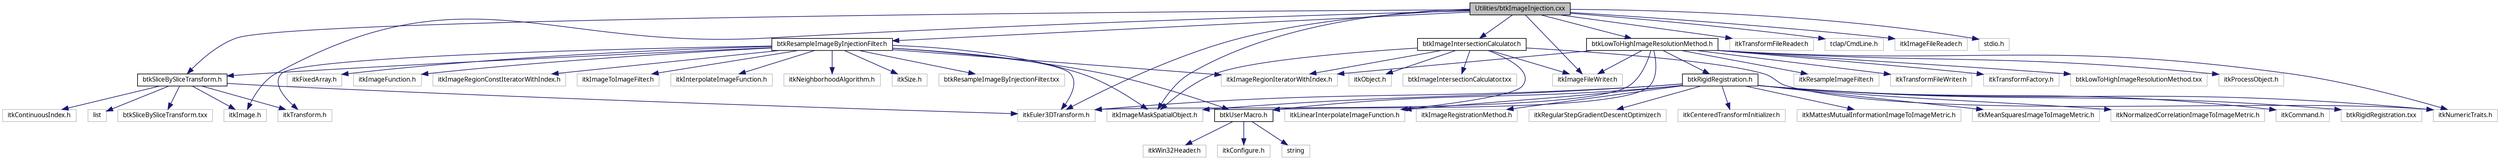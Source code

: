 digraph G
{
  edge [fontname="FreeSans.ttf",fontsize="10",labelfontname="FreeSans.ttf",labelfontsize="10"];
  node [fontname="FreeSans.ttf",fontsize="10",shape=record];
  Node1 [label="Utilities/btkImageInjection.cxx",height=0.2,width=0.4,color="black", fillcolor="grey75", style="filled" fontcolor="black"];
  Node1 -> Node2 [color="midnightblue",fontsize="10",style="solid",fontname="FreeSans.ttf"];
  Node2 [label="btkLowToHighImageResolutionMethod.h",height=0.2,width=0.4,color="black", fillcolor="white", style="filled",URL="$btk_low_to_high_image_resolution_method_8h.html"];
  Node2 -> Node3 [color="midnightblue",fontsize="10",style="solid",fontname="FreeSans.ttf"];
  Node3 [label="itkProcessObject.h",height=0.2,width=0.4,color="grey75", fillcolor="white", style="filled"];
  Node2 -> Node4 [color="midnightblue",fontsize="10",style="solid",fontname="FreeSans.ttf"];
  Node4 [label="itkEuler3DTransform.h",height=0.2,width=0.4,color="grey75", fillcolor="white", style="filled"];
  Node2 -> Node5 [color="midnightblue",fontsize="10",style="solid",fontname="FreeSans.ttf"];
  Node5 [label="itkResampleImageFilter.h",height=0.2,width=0.4,color="grey75", fillcolor="white", style="filled"];
  Node2 -> Node6 [color="midnightblue",fontsize="10",style="solid",fontname="FreeSans.ttf"];
  Node6 [label="itkImageRegionIteratorWithIndex.h",height=0.2,width=0.4,color="grey75", fillcolor="white", style="filled"];
  Node2 -> Node7 [color="midnightblue",fontsize="10",style="solid",fontname="FreeSans.ttf"];
  Node7 [label="btkRigidRegistration.h",height=0.2,width=0.4,color="black", fillcolor="white", style="filled",URL="$btk_rigid_registration_8h.html"];
  Node7 -> Node8 [color="midnightblue",fontsize="10",style="solid",fontname="FreeSans.ttf"];
  Node8 [label="itkImageRegistrationMethod.h",height=0.2,width=0.4,color="grey75", fillcolor="white", style="filled"];
  Node7 -> Node9 [color="midnightblue",fontsize="10",style="solid",fontname="FreeSans.ttf"];
  Node9 [label="itkRegularStepGradientDescentOptimizer.h",height=0.2,width=0.4,color="grey75", fillcolor="white", style="filled"];
  Node7 -> Node10 [color="midnightblue",fontsize="10",style="solid",fontname="FreeSans.ttf"];
  Node10 [label="itkLinearInterpolateImageFunction.h",height=0.2,width=0.4,color="grey75", fillcolor="white", style="filled"];
  Node7 -> Node4 [color="midnightblue",fontsize="10",style="solid",fontname="FreeSans.ttf"];
  Node7 -> Node11 [color="midnightblue",fontsize="10",style="solid",fontname="FreeSans.ttf"];
  Node11 [label="itkCenteredTransformInitializer.h",height=0.2,width=0.4,color="grey75", fillcolor="white", style="filled"];
  Node7 -> Node12 [color="midnightblue",fontsize="10",style="solid",fontname="FreeSans.ttf"];
  Node12 [label="itkImageMaskSpatialObject.h",height=0.2,width=0.4,color="grey75", fillcolor="white", style="filled"];
  Node7 -> Node13 [color="midnightblue",fontsize="10",style="solid",fontname="FreeSans.ttf"];
  Node13 [label="itkMattesMutualInformationImageToImageMetric.h",height=0.2,width=0.4,color="grey75", fillcolor="white", style="filled"];
  Node7 -> Node14 [color="midnightblue",fontsize="10",style="solid",fontname="FreeSans.ttf"];
  Node14 [label="itkMeanSquaresImageToImageMetric.h",height=0.2,width=0.4,color="grey75", fillcolor="white", style="filled"];
  Node7 -> Node15 [color="midnightblue",fontsize="10",style="solid",fontname="FreeSans.ttf"];
  Node15 [label="itkNormalizedCorrelationImageToImageMetric.h",height=0.2,width=0.4,color="grey75", fillcolor="white", style="filled"];
  Node7 -> Node16 [color="midnightblue",fontsize="10",style="solid",fontname="FreeSans.ttf"];
  Node16 [label="itkNumericTraits.h",height=0.2,width=0.4,color="grey75", fillcolor="white", style="filled"];
  Node7 -> Node17 [color="midnightblue",fontsize="10",style="solid",fontname="FreeSans.ttf"];
  Node17 [label="btkUserMacro.h",height=0.2,width=0.4,color="black", fillcolor="white", style="filled",URL="$btk_user_macro_8h.html"];
  Node17 -> Node18 [color="midnightblue",fontsize="10",style="solid",fontname="FreeSans.ttf"];
  Node18 [label="itkWin32Header.h",height=0.2,width=0.4,color="grey75", fillcolor="white", style="filled"];
  Node17 -> Node19 [color="midnightblue",fontsize="10",style="solid",fontname="FreeSans.ttf"];
  Node19 [label="itkConfigure.h",height=0.2,width=0.4,color="grey75", fillcolor="white", style="filled"];
  Node17 -> Node20 [color="midnightblue",fontsize="10",style="solid",fontname="FreeSans.ttf"];
  Node20 [label="string",height=0.2,width=0.4,color="grey75", fillcolor="white", style="filled"];
  Node7 -> Node21 [color="midnightblue",fontsize="10",style="solid",fontname="FreeSans.ttf"];
  Node21 [label="itkCommand.h",height=0.2,width=0.4,color="grey75", fillcolor="white", style="filled"];
  Node7 -> Node22 [color="midnightblue",fontsize="10",style="solid",fontname="FreeSans.ttf"];
  Node22 [label="btkRigidRegistration.txx",height=0.2,width=0.4,color="grey75", fillcolor="white", style="filled"];
  Node2 -> Node23 [color="midnightblue",fontsize="10",style="solid",fontname="FreeSans.ttf"];
  Node23 [label="itkImageFileWriter.h",height=0.2,width=0.4,color="grey75", fillcolor="white", style="filled"];
  Node2 -> Node24 [color="midnightblue",fontsize="10",style="solid",fontname="FreeSans.ttf"];
  Node24 [label="itkTransformFileWriter.h",height=0.2,width=0.4,color="grey75", fillcolor="white", style="filled"];
  Node2 -> Node25 [color="midnightblue",fontsize="10",style="solid",fontname="FreeSans.ttf"];
  Node25 [label="itkTransformFactory.h",height=0.2,width=0.4,color="grey75", fillcolor="white", style="filled"];
  Node2 -> Node16 [color="midnightblue",fontsize="10",style="solid",fontname="FreeSans.ttf"];
  Node2 -> Node17 [color="midnightblue",fontsize="10",style="solid",fontname="FreeSans.ttf"];
  Node2 -> Node26 [color="midnightblue",fontsize="10",style="solid",fontname="FreeSans.ttf"];
  Node26 [label="btkLowToHighImageResolutionMethod.txx",height=0.2,width=0.4,color="grey75", fillcolor="white", style="filled"];
  Node1 -> Node27 [color="midnightblue",fontsize="10",style="solid",fontname="FreeSans.ttf"];
  Node27 [label="btkResampleImageByInjectionFilter.h",height=0.2,width=0.4,color="black", fillcolor="white", style="filled",URL="$btk_resample_image_by_injection_filter_8h.html"];
  Node27 -> Node28 [color="midnightblue",fontsize="10",style="solid",fontname="FreeSans.ttf"];
  Node28 [label="itkFixedArray.h",height=0.2,width=0.4,color="grey75", fillcolor="white", style="filled"];
  Node27 -> Node29 [color="midnightblue",fontsize="10",style="solid",fontname="FreeSans.ttf"];
  Node29 [label="itkTransform.h",height=0.2,width=0.4,color="grey75", fillcolor="white", style="filled"];
  Node27 -> Node4 [color="midnightblue",fontsize="10",style="solid",fontname="FreeSans.ttf"];
  Node27 -> Node30 [color="midnightblue",fontsize="10",style="solid",fontname="FreeSans.ttf"];
  Node30 [label="btkSliceBySliceTransform.h",height=0.2,width=0.4,color="black", fillcolor="white", style="filled",URL="$btk_slice_by_slice_transform_8h.html"];
  Node30 -> Node29 [color="midnightblue",fontsize="10",style="solid",fontname="FreeSans.ttf"];
  Node30 -> Node4 [color="midnightblue",fontsize="10",style="solid",fontname="FreeSans.ttf"];
  Node30 -> Node31 [color="midnightblue",fontsize="10",style="solid",fontname="FreeSans.ttf"];
  Node31 [label="itkImage.h",height=0.2,width=0.4,color="grey75", fillcolor="white", style="filled"];
  Node30 -> Node32 [color="midnightblue",fontsize="10",style="solid",fontname="FreeSans.ttf"];
  Node32 [label="itkContinuousIndex.h",height=0.2,width=0.4,color="grey75", fillcolor="white", style="filled"];
  Node30 -> Node33 [color="midnightblue",fontsize="10",style="solid",fontname="FreeSans.ttf"];
  Node33 [label="list",height=0.2,width=0.4,color="grey75", fillcolor="white", style="filled"];
  Node30 -> Node34 [color="midnightblue",fontsize="10",style="solid",fontname="FreeSans.ttf"];
  Node34 [label="btkSliceBySliceTransform.txx",height=0.2,width=0.4,color="grey75", fillcolor="white", style="filled"];
  Node27 -> Node35 [color="midnightblue",fontsize="10",style="solid",fontname="FreeSans.ttf"];
  Node35 [label="itkImageFunction.h",height=0.2,width=0.4,color="grey75", fillcolor="white", style="filled"];
  Node27 -> Node6 [color="midnightblue",fontsize="10",style="solid",fontname="FreeSans.ttf"];
  Node27 -> Node36 [color="midnightblue",fontsize="10",style="solid",fontname="FreeSans.ttf"];
  Node36 [label="itkImageRegionConstIteratorWithIndex.h",height=0.2,width=0.4,color="grey75", fillcolor="white", style="filled"];
  Node27 -> Node37 [color="midnightblue",fontsize="10",style="solid",fontname="FreeSans.ttf"];
  Node37 [label="itkImageToImageFilter.h",height=0.2,width=0.4,color="grey75", fillcolor="white", style="filled"];
  Node27 -> Node38 [color="midnightblue",fontsize="10",style="solid",fontname="FreeSans.ttf"];
  Node38 [label="itkInterpolateImageFunction.h",height=0.2,width=0.4,color="grey75", fillcolor="white", style="filled"];
  Node27 -> Node39 [color="midnightblue",fontsize="10",style="solid",fontname="FreeSans.ttf"];
  Node39 [label="itkNeighborhoodAlgorithm.h",height=0.2,width=0.4,color="grey75", fillcolor="white", style="filled"];
  Node27 -> Node40 [color="midnightblue",fontsize="10",style="solid",fontname="FreeSans.ttf"];
  Node40 [label="itkSize.h",height=0.2,width=0.4,color="grey75", fillcolor="white", style="filled"];
  Node27 -> Node17 [color="midnightblue",fontsize="10",style="solid",fontname="FreeSans.ttf"];
  Node27 -> Node12 [color="midnightblue",fontsize="10",style="solid",fontname="FreeSans.ttf"];
  Node27 -> Node41 [color="midnightblue",fontsize="10",style="solid",fontname="FreeSans.ttf"];
  Node41 [label="btkResampleImageByInjectionFilter.txx",height=0.2,width=0.4,color="grey75", fillcolor="white", style="filled"];
  Node1 -> Node30 [color="midnightblue",fontsize="10",style="solid",fontname="FreeSans.ttf"];
  Node1 -> Node4 [color="midnightblue",fontsize="10",style="solid",fontname="FreeSans.ttf"];
  Node1 -> Node42 [color="midnightblue",fontsize="10",style="solid",fontname="FreeSans.ttf"];
  Node42 [label="itkTransformFileReader.h",height=0.2,width=0.4,color="grey75", fillcolor="white", style="filled"];
  Node1 -> Node31 [color="midnightblue",fontsize="10",style="solid",fontname="FreeSans.ttf"];
  Node1 -> Node43 [color="midnightblue",fontsize="10",style="solid",fontname="FreeSans.ttf"];
  Node43 [label="tclap/CmdLine.h",height=0.2,width=0.4,color="grey75", fillcolor="white", style="filled"];
  Node1 -> Node12 [color="midnightblue",fontsize="10",style="solid",fontname="FreeSans.ttf"];
  Node1 -> Node44 [color="midnightblue",fontsize="10",style="solid",fontname="FreeSans.ttf"];
  Node44 [label="btkImageIntersectionCalculator.h",height=0.2,width=0.4,color="black", fillcolor="white", style="filled",URL="$btk_image_intersection_calculator_8h.html"];
  Node44 -> Node45 [color="midnightblue",fontsize="10",style="solid",fontname="FreeSans.ttf"];
  Node45 [label="itkObject.h",height=0.2,width=0.4,color="grey75", fillcolor="white", style="filled"];
  Node44 -> Node6 [color="midnightblue",fontsize="10",style="solid",fontname="FreeSans.ttf"];
  Node44 -> Node10 [color="midnightblue",fontsize="10",style="solid",fontname="FreeSans.ttf"];
  Node44 -> Node12 [color="midnightblue",fontsize="10",style="solid",fontname="FreeSans.ttf"];
  Node44 -> Node23 [color="midnightblue",fontsize="10",style="solid",fontname="FreeSans.ttf"];
  Node44 -> Node16 [color="midnightblue",fontsize="10",style="solid",fontname="FreeSans.ttf"];
  Node44 -> Node46 [color="midnightblue",fontsize="10",style="solid",fontname="FreeSans.ttf"];
  Node46 [label="btkImageIntersectionCalculator.txx",height=0.2,width=0.4,color="grey75", fillcolor="white", style="filled"];
  Node1 -> Node47 [color="midnightblue",fontsize="10",style="solid",fontname="FreeSans.ttf"];
  Node47 [label="itkImageFileReader.h",height=0.2,width=0.4,color="grey75", fillcolor="white", style="filled"];
  Node1 -> Node23 [color="midnightblue",fontsize="10",style="solid",fontname="FreeSans.ttf"];
  Node1 -> Node48 [color="midnightblue",fontsize="10",style="solid",fontname="FreeSans.ttf"];
  Node48 [label="stdio.h",height=0.2,width=0.4,color="grey75", fillcolor="white", style="filled"];
}
